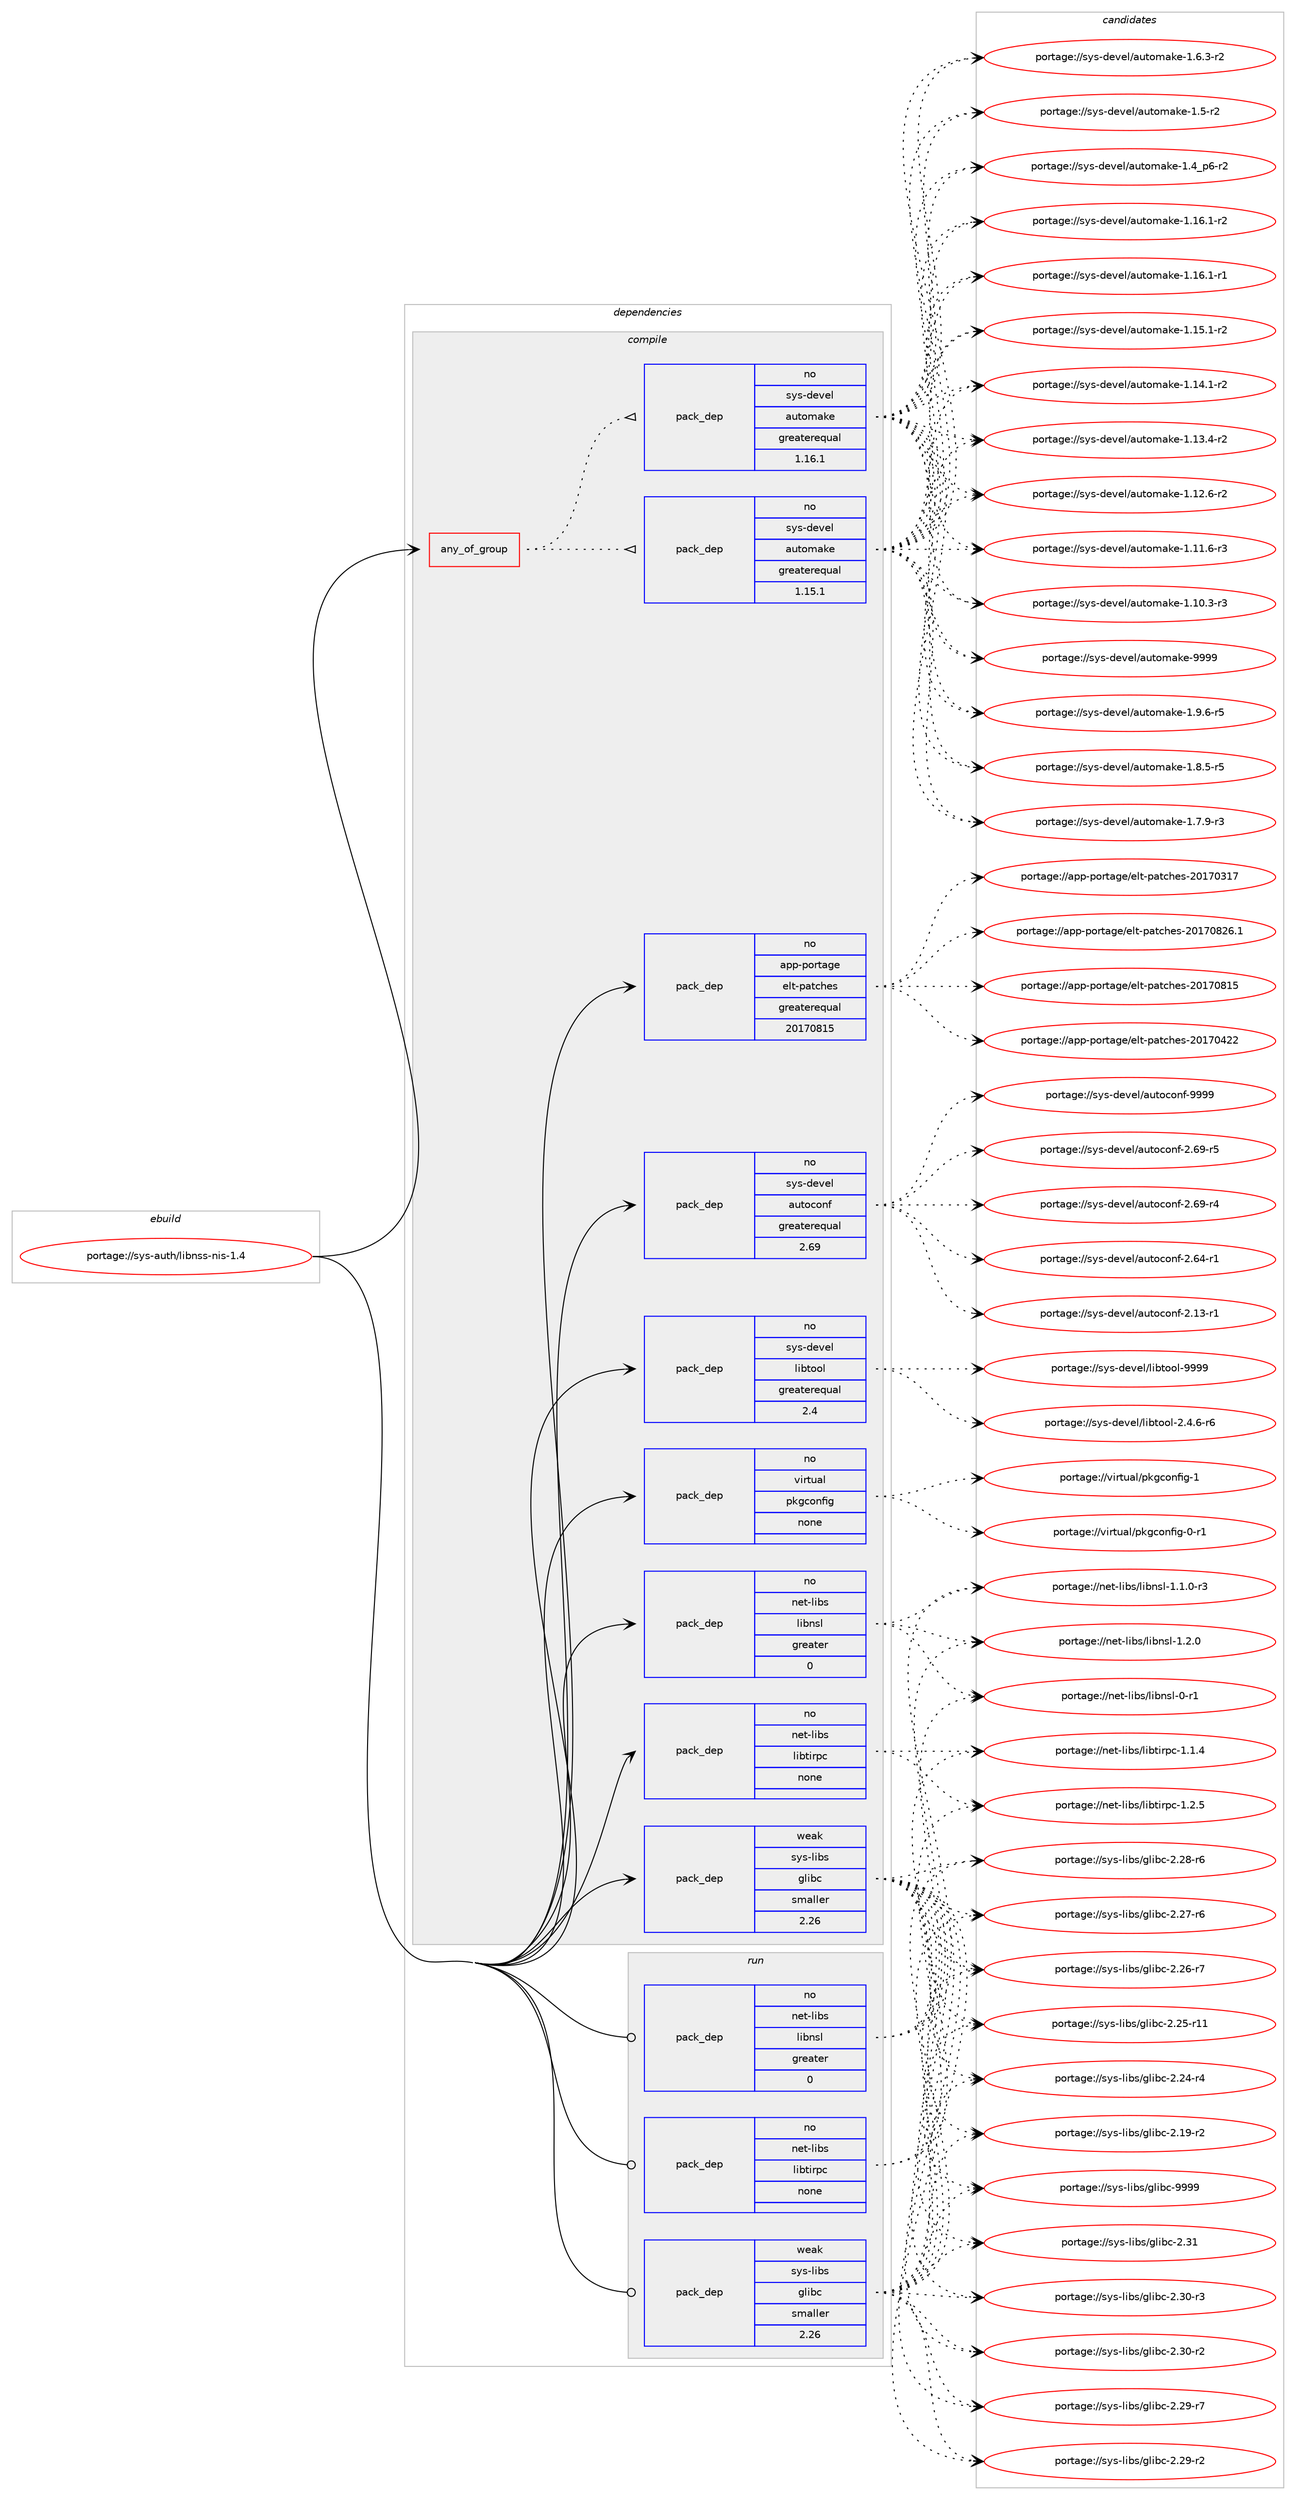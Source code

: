 digraph prolog {

# *************
# Graph options
# *************

newrank=true;
concentrate=true;
compound=true;
graph [rankdir=LR,fontname=Helvetica,fontsize=10,ranksep=1.5];#, ranksep=2.5, nodesep=0.2];
edge  [arrowhead=vee];
node  [fontname=Helvetica,fontsize=10];

# **********
# The ebuild
# **********

subgraph cluster_leftcol {
color=gray;
rank=same;
label=<<i>ebuild</i>>;
id [label="portage://sys-auth/libnss-nis-1.4", color=red, width=4, href="../sys-auth/libnss-nis-1.4.svg"];
}

# ****************
# The dependencies
# ****************

subgraph cluster_midcol {
color=gray;
label=<<i>dependencies</i>>;
subgraph cluster_compile {
fillcolor="#eeeeee";
style=filled;
label=<<i>compile</i>>;
subgraph any1202 {
dependency62962 [label=<<TABLE BORDER="0" CELLBORDER="1" CELLSPACING="0" CELLPADDING="4"><TR><TD CELLPADDING="10">any_of_group</TD></TR></TABLE>>, shape=none, color=red];subgraph pack48685 {
dependency62963 [label=<<TABLE BORDER="0" CELLBORDER="1" CELLSPACING="0" CELLPADDING="4" WIDTH="220"><TR><TD ROWSPAN="6" CELLPADDING="30">pack_dep</TD></TR><TR><TD WIDTH="110">no</TD></TR><TR><TD>sys-devel</TD></TR><TR><TD>automake</TD></TR><TR><TD>greaterequal</TD></TR><TR><TD>1.16.1</TD></TR></TABLE>>, shape=none, color=blue];
}
dependency62962:e -> dependency62963:w [weight=20,style="dotted",arrowhead="oinv"];
subgraph pack48686 {
dependency62964 [label=<<TABLE BORDER="0" CELLBORDER="1" CELLSPACING="0" CELLPADDING="4" WIDTH="220"><TR><TD ROWSPAN="6" CELLPADDING="30">pack_dep</TD></TR><TR><TD WIDTH="110">no</TD></TR><TR><TD>sys-devel</TD></TR><TR><TD>automake</TD></TR><TR><TD>greaterequal</TD></TR><TR><TD>1.15.1</TD></TR></TABLE>>, shape=none, color=blue];
}
dependency62962:e -> dependency62964:w [weight=20,style="dotted",arrowhead="oinv"];
}
id:e -> dependency62962:w [weight=20,style="solid",arrowhead="vee"];
subgraph pack48687 {
dependency62965 [label=<<TABLE BORDER="0" CELLBORDER="1" CELLSPACING="0" CELLPADDING="4" WIDTH="220"><TR><TD ROWSPAN="6" CELLPADDING="30">pack_dep</TD></TR><TR><TD WIDTH="110">no</TD></TR><TR><TD>app-portage</TD></TR><TR><TD>elt-patches</TD></TR><TR><TD>greaterequal</TD></TR><TR><TD>20170815</TD></TR></TABLE>>, shape=none, color=blue];
}
id:e -> dependency62965:w [weight=20,style="solid",arrowhead="vee"];
subgraph pack48688 {
dependency62966 [label=<<TABLE BORDER="0" CELLBORDER="1" CELLSPACING="0" CELLPADDING="4" WIDTH="220"><TR><TD ROWSPAN="6" CELLPADDING="30">pack_dep</TD></TR><TR><TD WIDTH="110">no</TD></TR><TR><TD>net-libs</TD></TR><TR><TD>libnsl</TD></TR><TR><TD>greater</TD></TR><TR><TD>0</TD></TR></TABLE>>, shape=none, color=blue];
}
id:e -> dependency62966:w [weight=20,style="solid",arrowhead="vee"];
subgraph pack48689 {
dependency62967 [label=<<TABLE BORDER="0" CELLBORDER="1" CELLSPACING="0" CELLPADDING="4" WIDTH="220"><TR><TD ROWSPAN="6" CELLPADDING="30">pack_dep</TD></TR><TR><TD WIDTH="110">no</TD></TR><TR><TD>net-libs</TD></TR><TR><TD>libtirpc</TD></TR><TR><TD>none</TD></TR><TR><TD></TD></TR></TABLE>>, shape=none, color=blue];
}
id:e -> dependency62967:w [weight=20,style="solid",arrowhead="vee"];
subgraph pack48690 {
dependency62968 [label=<<TABLE BORDER="0" CELLBORDER="1" CELLSPACING="0" CELLPADDING="4" WIDTH="220"><TR><TD ROWSPAN="6" CELLPADDING="30">pack_dep</TD></TR><TR><TD WIDTH="110">no</TD></TR><TR><TD>sys-devel</TD></TR><TR><TD>autoconf</TD></TR><TR><TD>greaterequal</TD></TR><TR><TD>2.69</TD></TR></TABLE>>, shape=none, color=blue];
}
id:e -> dependency62968:w [weight=20,style="solid",arrowhead="vee"];
subgraph pack48691 {
dependency62969 [label=<<TABLE BORDER="0" CELLBORDER="1" CELLSPACING="0" CELLPADDING="4" WIDTH="220"><TR><TD ROWSPAN="6" CELLPADDING="30">pack_dep</TD></TR><TR><TD WIDTH="110">no</TD></TR><TR><TD>sys-devel</TD></TR><TR><TD>libtool</TD></TR><TR><TD>greaterequal</TD></TR><TR><TD>2.4</TD></TR></TABLE>>, shape=none, color=blue];
}
id:e -> dependency62969:w [weight=20,style="solid",arrowhead="vee"];
subgraph pack48692 {
dependency62970 [label=<<TABLE BORDER="0" CELLBORDER="1" CELLSPACING="0" CELLPADDING="4" WIDTH="220"><TR><TD ROWSPAN="6" CELLPADDING="30">pack_dep</TD></TR><TR><TD WIDTH="110">no</TD></TR><TR><TD>virtual</TD></TR><TR><TD>pkgconfig</TD></TR><TR><TD>none</TD></TR><TR><TD></TD></TR></TABLE>>, shape=none, color=blue];
}
id:e -> dependency62970:w [weight=20,style="solid",arrowhead="vee"];
subgraph pack48693 {
dependency62971 [label=<<TABLE BORDER="0" CELLBORDER="1" CELLSPACING="0" CELLPADDING="4" WIDTH="220"><TR><TD ROWSPAN="6" CELLPADDING="30">pack_dep</TD></TR><TR><TD WIDTH="110">weak</TD></TR><TR><TD>sys-libs</TD></TR><TR><TD>glibc</TD></TR><TR><TD>smaller</TD></TR><TR><TD>2.26</TD></TR></TABLE>>, shape=none, color=blue];
}
id:e -> dependency62971:w [weight=20,style="solid",arrowhead="vee"];
}
subgraph cluster_compileandrun {
fillcolor="#eeeeee";
style=filled;
label=<<i>compile and run</i>>;
}
subgraph cluster_run {
fillcolor="#eeeeee";
style=filled;
label=<<i>run</i>>;
subgraph pack48694 {
dependency62972 [label=<<TABLE BORDER="0" CELLBORDER="1" CELLSPACING="0" CELLPADDING="4" WIDTH="220"><TR><TD ROWSPAN="6" CELLPADDING="30">pack_dep</TD></TR><TR><TD WIDTH="110">no</TD></TR><TR><TD>net-libs</TD></TR><TR><TD>libnsl</TD></TR><TR><TD>greater</TD></TR><TR><TD>0</TD></TR></TABLE>>, shape=none, color=blue];
}
id:e -> dependency62972:w [weight=20,style="solid",arrowhead="odot"];
subgraph pack48695 {
dependency62973 [label=<<TABLE BORDER="0" CELLBORDER="1" CELLSPACING="0" CELLPADDING="4" WIDTH="220"><TR><TD ROWSPAN="6" CELLPADDING="30">pack_dep</TD></TR><TR><TD WIDTH="110">no</TD></TR><TR><TD>net-libs</TD></TR><TR><TD>libtirpc</TD></TR><TR><TD>none</TD></TR><TR><TD></TD></TR></TABLE>>, shape=none, color=blue];
}
id:e -> dependency62973:w [weight=20,style="solid",arrowhead="odot"];
subgraph pack48696 {
dependency62974 [label=<<TABLE BORDER="0" CELLBORDER="1" CELLSPACING="0" CELLPADDING="4" WIDTH="220"><TR><TD ROWSPAN="6" CELLPADDING="30">pack_dep</TD></TR><TR><TD WIDTH="110">weak</TD></TR><TR><TD>sys-libs</TD></TR><TR><TD>glibc</TD></TR><TR><TD>smaller</TD></TR><TR><TD>2.26</TD></TR></TABLE>>, shape=none, color=blue];
}
id:e -> dependency62974:w [weight=20,style="solid",arrowhead="odot"];
}
}

# **************
# The candidates
# **************

subgraph cluster_choices {
rank=same;
color=gray;
label=<<i>candidates</i>>;

subgraph choice48685 {
color=black;
nodesep=1;
choice115121115451001011181011084797117116111109971071014557575757 [label="portage://sys-devel/automake-9999", color=red, width=4,href="../sys-devel/automake-9999.svg"];
choice115121115451001011181011084797117116111109971071014549465746544511453 [label="portage://sys-devel/automake-1.9.6-r5", color=red, width=4,href="../sys-devel/automake-1.9.6-r5.svg"];
choice115121115451001011181011084797117116111109971071014549465646534511453 [label="portage://sys-devel/automake-1.8.5-r5", color=red, width=4,href="../sys-devel/automake-1.8.5-r5.svg"];
choice115121115451001011181011084797117116111109971071014549465546574511451 [label="portage://sys-devel/automake-1.7.9-r3", color=red, width=4,href="../sys-devel/automake-1.7.9-r3.svg"];
choice115121115451001011181011084797117116111109971071014549465446514511450 [label="portage://sys-devel/automake-1.6.3-r2", color=red, width=4,href="../sys-devel/automake-1.6.3-r2.svg"];
choice11512111545100101118101108479711711611110997107101454946534511450 [label="portage://sys-devel/automake-1.5-r2", color=red, width=4,href="../sys-devel/automake-1.5-r2.svg"];
choice115121115451001011181011084797117116111109971071014549465295112544511450 [label="portage://sys-devel/automake-1.4_p6-r2", color=red, width=4,href="../sys-devel/automake-1.4_p6-r2.svg"];
choice11512111545100101118101108479711711611110997107101454946495446494511450 [label="portage://sys-devel/automake-1.16.1-r2", color=red, width=4,href="../sys-devel/automake-1.16.1-r2.svg"];
choice11512111545100101118101108479711711611110997107101454946495446494511449 [label="portage://sys-devel/automake-1.16.1-r1", color=red, width=4,href="../sys-devel/automake-1.16.1-r1.svg"];
choice11512111545100101118101108479711711611110997107101454946495346494511450 [label="portage://sys-devel/automake-1.15.1-r2", color=red, width=4,href="../sys-devel/automake-1.15.1-r2.svg"];
choice11512111545100101118101108479711711611110997107101454946495246494511450 [label="portage://sys-devel/automake-1.14.1-r2", color=red, width=4,href="../sys-devel/automake-1.14.1-r2.svg"];
choice11512111545100101118101108479711711611110997107101454946495146524511450 [label="portage://sys-devel/automake-1.13.4-r2", color=red, width=4,href="../sys-devel/automake-1.13.4-r2.svg"];
choice11512111545100101118101108479711711611110997107101454946495046544511450 [label="portage://sys-devel/automake-1.12.6-r2", color=red, width=4,href="../sys-devel/automake-1.12.6-r2.svg"];
choice11512111545100101118101108479711711611110997107101454946494946544511451 [label="portage://sys-devel/automake-1.11.6-r3", color=red, width=4,href="../sys-devel/automake-1.11.6-r3.svg"];
choice11512111545100101118101108479711711611110997107101454946494846514511451 [label="portage://sys-devel/automake-1.10.3-r3", color=red, width=4,href="../sys-devel/automake-1.10.3-r3.svg"];
dependency62963:e -> choice115121115451001011181011084797117116111109971071014557575757:w [style=dotted,weight="100"];
dependency62963:e -> choice115121115451001011181011084797117116111109971071014549465746544511453:w [style=dotted,weight="100"];
dependency62963:e -> choice115121115451001011181011084797117116111109971071014549465646534511453:w [style=dotted,weight="100"];
dependency62963:e -> choice115121115451001011181011084797117116111109971071014549465546574511451:w [style=dotted,weight="100"];
dependency62963:e -> choice115121115451001011181011084797117116111109971071014549465446514511450:w [style=dotted,weight="100"];
dependency62963:e -> choice11512111545100101118101108479711711611110997107101454946534511450:w [style=dotted,weight="100"];
dependency62963:e -> choice115121115451001011181011084797117116111109971071014549465295112544511450:w [style=dotted,weight="100"];
dependency62963:e -> choice11512111545100101118101108479711711611110997107101454946495446494511450:w [style=dotted,weight="100"];
dependency62963:e -> choice11512111545100101118101108479711711611110997107101454946495446494511449:w [style=dotted,weight="100"];
dependency62963:e -> choice11512111545100101118101108479711711611110997107101454946495346494511450:w [style=dotted,weight="100"];
dependency62963:e -> choice11512111545100101118101108479711711611110997107101454946495246494511450:w [style=dotted,weight="100"];
dependency62963:e -> choice11512111545100101118101108479711711611110997107101454946495146524511450:w [style=dotted,weight="100"];
dependency62963:e -> choice11512111545100101118101108479711711611110997107101454946495046544511450:w [style=dotted,weight="100"];
dependency62963:e -> choice11512111545100101118101108479711711611110997107101454946494946544511451:w [style=dotted,weight="100"];
dependency62963:e -> choice11512111545100101118101108479711711611110997107101454946494846514511451:w [style=dotted,weight="100"];
}
subgraph choice48686 {
color=black;
nodesep=1;
choice115121115451001011181011084797117116111109971071014557575757 [label="portage://sys-devel/automake-9999", color=red, width=4,href="../sys-devel/automake-9999.svg"];
choice115121115451001011181011084797117116111109971071014549465746544511453 [label="portage://sys-devel/automake-1.9.6-r5", color=red, width=4,href="../sys-devel/automake-1.9.6-r5.svg"];
choice115121115451001011181011084797117116111109971071014549465646534511453 [label="portage://sys-devel/automake-1.8.5-r5", color=red, width=4,href="../sys-devel/automake-1.8.5-r5.svg"];
choice115121115451001011181011084797117116111109971071014549465546574511451 [label="portage://sys-devel/automake-1.7.9-r3", color=red, width=4,href="../sys-devel/automake-1.7.9-r3.svg"];
choice115121115451001011181011084797117116111109971071014549465446514511450 [label="portage://sys-devel/automake-1.6.3-r2", color=red, width=4,href="../sys-devel/automake-1.6.3-r2.svg"];
choice11512111545100101118101108479711711611110997107101454946534511450 [label="portage://sys-devel/automake-1.5-r2", color=red, width=4,href="../sys-devel/automake-1.5-r2.svg"];
choice115121115451001011181011084797117116111109971071014549465295112544511450 [label="portage://sys-devel/automake-1.4_p6-r2", color=red, width=4,href="../sys-devel/automake-1.4_p6-r2.svg"];
choice11512111545100101118101108479711711611110997107101454946495446494511450 [label="portage://sys-devel/automake-1.16.1-r2", color=red, width=4,href="../sys-devel/automake-1.16.1-r2.svg"];
choice11512111545100101118101108479711711611110997107101454946495446494511449 [label="portage://sys-devel/automake-1.16.1-r1", color=red, width=4,href="../sys-devel/automake-1.16.1-r1.svg"];
choice11512111545100101118101108479711711611110997107101454946495346494511450 [label="portage://sys-devel/automake-1.15.1-r2", color=red, width=4,href="../sys-devel/automake-1.15.1-r2.svg"];
choice11512111545100101118101108479711711611110997107101454946495246494511450 [label="portage://sys-devel/automake-1.14.1-r2", color=red, width=4,href="../sys-devel/automake-1.14.1-r2.svg"];
choice11512111545100101118101108479711711611110997107101454946495146524511450 [label="portage://sys-devel/automake-1.13.4-r2", color=red, width=4,href="../sys-devel/automake-1.13.4-r2.svg"];
choice11512111545100101118101108479711711611110997107101454946495046544511450 [label="portage://sys-devel/automake-1.12.6-r2", color=red, width=4,href="../sys-devel/automake-1.12.6-r2.svg"];
choice11512111545100101118101108479711711611110997107101454946494946544511451 [label="portage://sys-devel/automake-1.11.6-r3", color=red, width=4,href="../sys-devel/automake-1.11.6-r3.svg"];
choice11512111545100101118101108479711711611110997107101454946494846514511451 [label="portage://sys-devel/automake-1.10.3-r3", color=red, width=4,href="../sys-devel/automake-1.10.3-r3.svg"];
dependency62964:e -> choice115121115451001011181011084797117116111109971071014557575757:w [style=dotted,weight="100"];
dependency62964:e -> choice115121115451001011181011084797117116111109971071014549465746544511453:w [style=dotted,weight="100"];
dependency62964:e -> choice115121115451001011181011084797117116111109971071014549465646534511453:w [style=dotted,weight="100"];
dependency62964:e -> choice115121115451001011181011084797117116111109971071014549465546574511451:w [style=dotted,weight="100"];
dependency62964:e -> choice115121115451001011181011084797117116111109971071014549465446514511450:w [style=dotted,weight="100"];
dependency62964:e -> choice11512111545100101118101108479711711611110997107101454946534511450:w [style=dotted,weight="100"];
dependency62964:e -> choice115121115451001011181011084797117116111109971071014549465295112544511450:w [style=dotted,weight="100"];
dependency62964:e -> choice11512111545100101118101108479711711611110997107101454946495446494511450:w [style=dotted,weight="100"];
dependency62964:e -> choice11512111545100101118101108479711711611110997107101454946495446494511449:w [style=dotted,weight="100"];
dependency62964:e -> choice11512111545100101118101108479711711611110997107101454946495346494511450:w [style=dotted,weight="100"];
dependency62964:e -> choice11512111545100101118101108479711711611110997107101454946495246494511450:w [style=dotted,weight="100"];
dependency62964:e -> choice11512111545100101118101108479711711611110997107101454946495146524511450:w [style=dotted,weight="100"];
dependency62964:e -> choice11512111545100101118101108479711711611110997107101454946495046544511450:w [style=dotted,weight="100"];
dependency62964:e -> choice11512111545100101118101108479711711611110997107101454946494946544511451:w [style=dotted,weight="100"];
dependency62964:e -> choice11512111545100101118101108479711711611110997107101454946494846514511451:w [style=dotted,weight="100"];
}
subgraph choice48687 {
color=black;
nodesep=1;
choice971121124511211111411697103101471011081164511297116991041011154550484955485650544649 [label="portage://app-portage/elt-patches-20170826.1", color=red, width=4,href="../app-portage/elt-patches-20170826.1.svg"];
choice97112112451121111141169710310147101108116451129711699104101115455048495548564953 [label="portage://app-portage/elt-patches-20170815", color=red, width=4,href="../app-portage/elt-patches-20170815.svg"];
choice97112112451121111141169710310147101108116451129711699104101115455048495548525050 [label="portage://app-portage/elt-patches-20170422", color=red, width=4,href="../app-portage/elt-patches-20170422.svg"];
choice97112112451121111141169710310147101108116451129711699104101115455048495548514955 [label="portage://app-portage/elt-patches-20170317", color=red, width=4,href="../app-portage/elt-patches-20170317.svg"];
dependency62965:e -> choice971121124511211111411697103101471011081164511297116991041011154550484955485650544649:w [style=dotted,weight="100"];
dependency62965:e -> choice97112112451121111141169710310147101108116451129711699104101115455048495548564953:w [style=dotted,weight="100"];
dependency62965:e -> choice97112112451121111141169710310147101108116451129711699104101115455048495548525050:w [style=dotted,weight="100"];
dependency62965:e -> choice97112112451121111141169710310147101108116451129711699104101115455048495548514955:w [style=dotted,weight="100"];
}
subgraph choice48688 {
color=black;
nodesep=1;
choice11010111645108105981154710810598110115108454946504648 [label="portage://net-libs/libnsl-1.2.0", color=red, width=4,href="../net-libs/libnsl-1.2.0.svg"];
choice110101116451081059811547108105981101151084549464946484511451 [label="portage://net-libs/libnsl-1.1.0-r3", color=red, width=4,href="../net-libs/libnsl-1.1.0-r3.svg"];
choice1101011164510810598115471081059811011510845484511449 [label="portage://net-libs/libnsl-0-r1", color=red, width=4,href="../net-libs/libnsl-0-r1.svg"];
dependency62966:e -> choice11010111645108105981154710810598110115108454946504648:w [style=dotted,weight="100"];
dependency62966:e -> choice110101116451081059811547108105981101151084549464946484511451:w [style=dotted,weight="100"];
dependency62966:e -> choice1101011164510810598115471081059811011510845484511449:w [style=dotted,weight="100"];
}
subgraph choice48689 {
color=black;
nodesep=1;
choice1101011164510810598115471081059811610511411299454946504653 [label="portage://net-libs/libtirpc-1.2.5", color=red, width=4,href="../net-libs/libtirpc-1.2.5.svg"];
choice1101011164510810598115471081059811610511411299454946494652 [label="portage://net-libs/libtirpc-1.1.4", color=red, width=4,href="../net-libs/libtirpc-1.1.4.svg"];
dependency62967:e -> choice1101011164510810598115471081059811610511411299454946504653:w [style=dotted,weight="100"];
dependency62967:e -> choice1101011164510810598115471081059811610511411299454946494652:w [style=dotted,weight="100"];
}
subgraph choice48690 {
color=black;
nodesep=1;
choice115121115451001011181011084797117116111991111101024557575757 [label="portage://sys-devel/autoconf-9999", color=red, width=4,href="../sys-devel/autoconf-9999.svg"];
choice1151211154510010111810110847971171161119911111010245504654574511453 [label="portage://sys-devel/autoconf-2.69-r5", color=red, width=4,href="../sys-devel/autoconf-2.69-r5.svg"];
choice1151211154510010111810110847971171161119911111010245504654574511452 [label="portage://sys-devel/autoconf-2.69-r4", color=red, width=4,href="../sys-devel/autoconf-2.69-r4.svg"];
choice1151211154510010111810110847971171161119911111010245504654524511449 [label="portage://sys-devel/autoconf-2.64-r1", color=red, width=4,href="../sys-devel/autoconf-2.64-r1.svg"];
choice1151211154510010111810110847971171161119911111010245504649514511449 [label="portage://sys-devel/autoconf-2.13-r1", color=red, width=4,href="../sys-devel/autoconf-2.13-r1.svg"];
dependency62968:e -> choice115121115451001011181011084797117116111991111101024557575757:w [style=dotted,weight="100"];
dependency62968:e -> choice1151211154510010111810110847971171161119911111010245504654574511453:w [style=dotted,weight="100"];
dependency62968:e -> choice1151211154510010111810110847971171161119911111010245504654574511452:w [style=dotted,weight="100"];
dependency62968:e -> choice1151211154510010111810110847971171161119911111010245504654524511449:w [style=dotted,weight="100"];
dependency62968:e -> choice1151211154510010111810110847971171161119911111010245504649514511449:w [style=dotted,weight="100"];
}
subgraph choice48691 {
color=black;
nodesep=1;
choice1151211154510010111810110847108105981161111111084557575757 [label="portage://sys-devel/libtool-9999", color=red, width=4,href="../sys-devel/libtool-9999.svg"];
choice1151211154510010111810110847108105981161111111084550465246544511454 [label="portage://sys-devel/libtool-2.4.6-r6", color=red, width=4,href="../sys-devel/libtool-2.4.6-r6.svg"];
dependency62969:e -> choice1151211154510010111810110847108105981161111111084557575757:w [style=dotted,weight="100"];
dependency62969:e -> choice1151211154510010111810110847108105981161111111084550465246544511454:w [style=dotted,weight="100"];
}
subgraph choice48692 {
color=black;
nodesep=1;
choice1181051141161179710847112107103991111101021051034549 [label="portage://virtual/pkgconfig-1", color=red, width=4,href="../virtual/pkgconfig-1.svg"];
choice11810511411611797108471121071039911111010210510345484511449 [label="portage://virtual/pkgconfig-0-r1", color=red, width=4,href="../virtual/pkgconfig-0-r1.svg"];
dependency62970:e -> choice1181051141161179710847112107103991111101021051034549:w [style=dotted,weight="100"];
dependency62970:e -> choice11810511411611797108471121071039911111010210510345484511449:w [style=dotted,weight="100"];
}
subgraph choice48693 {
color=black;
nodesep=1;
choice11512111545108105981154710310810598994557575757 [label="portage://sys-libs/glibc-9999", color=red, width=4,href="../sys-libs/glibc-9999.svg"];
choice11512111545108105981154710310810598994550465149 [label="portage://sys-libs/glibc-2.31", color=red, width=4,href="../sys-libs/glibc-2.31.svg"];
choice115121115451081059811547103108105989945504651484511451 [label="portage://sys-libs/glibc-2.30-r3", color=red, width=4,href="../sys-libs/glibc-2.30-r3.svg"];
choice115121115451081059811547103108105989945504651484511450 [label="portage://sys-libs/glibc-2.30-r2", color=red, width=4,href="../sys-libs/glibc-2.30-r2.svg"];
choice115121115451081059811547103108105989945504650574511455 [label="portage://sys-libs/glibc-2.29-r7", color=red, width=4,href="../sys-libs/glibc-2.29-r7.svg"];
choice115121115451081059811547103108105989945504650574511450 [label="portage://sys-libs/glibc-2.29-r2", color=red, width=4,href="../sys-libs/glibc-2.29-r2.svg"];
choice115121115451081059811547103108105989945504650564511454 [label="portage://sys-libs/glibc-2.28-r6", color=red, width=4,href="../sys-libs/glibc-2.28-r6.svg"];
choice115121115451081059811547103108105989945504650554511454 [label="portage://sys-libs/glibc-2.27-r6", color=red, width=4,href="../sys-libs/glibc-2.27-r6.svg"];
choice115121115451081059811547103108105989945504650544511455 [label="portage://sys-libs/glibc-2.26-r7", color=red, width=4,href="../sys-libs/glibc-2.26-r7.svg"];
choice11512111545108105981154710310810598994550465053451144949 [label="portage://sys-libs/glibc-2.25-r11", color=red, width=4,href="../sys-libs/glibc-2.25-r11.svg"];
choice115121115451081059811547103108105989945504650524511452 [label="portage://sys-libs/glibc-2.24-r4", color=red, width=4,href="../sys-libs/glibc-2.24-r4.svg"];
choice115121115451081059811547103108105989945504649574511450 [label="portage://sys-libs/glibc-2.19-r2", color=red, width=4,href="../sys-libs/glibc-2.19-r2.svg"];
dependency62971:e -> choice11512111545108105981154710310810598994557575757:w [style=dotted,weight="100"];
dependency62971:e -> choice11512111545108105981154710310810598994550465149:w [style=dotted,weight="100"];
dependency62971:e -> choice115121115451081059811547103108105989945504651484511451:w [style=dotted,weight="100"];
dependency62971:e -> choice115121115451081059811547103108105989945504651484511450:w [style=dotted,weight="100"];
dependency62971:e -> choice115121115451081059811547103108105989945504650574511455:w [style=dotted,weight="100"];
dependency62971:e -> choice115121115451081059811547103108105989945504650574511450:w [style=dotted,weight="100"];
dependency62971:e -> choice115121115451081059811547103108105989945504650564511454:w [style=dotted,weight="100"];
dependency62971:e -> choice115121115451081059811547103108105989945504650554511454:w [style=dotted,weight="100"];
dependency62971:e -> choice115121115451081059811547103108105989945504650544511455:w [style=dotted,weight="100"];
dependency62971:e -> choice11512111545108105981154710310810598994550465053451144949:w [style=dotted,weight="100"];
dependency62971:e -> choice115121115451081059811547103108105989945504650524511452:w [style=dotted,weight="100"];
dependency62971:e -> choice115121115451081059811547103108105989945504649574511450:w [style=dotted,weight="100"];
}
subgraph choice48694 {
color=black;
nodesep=1;
choice11010111645108105981154710810598110115108454946504648 [label="portage://net-libs/libnsl-1.2.0", color=red, width=4,href="../net-libs/libnsl-1.2.0.svg"];
choice110101116451081059811547108105981101151084549464946484511451 [label="portage://net-libs/libnsl-1.1.0-r3", color=red, width=4,href="../net-libs/libnsl-1.1.0-r3.svg"];
choice1101011164510810598115471081059811011510845484511449 [label="portage://net-libs/libnsl-0-r1", color=red, width=4,href="../net-libs/libnsl-0-r1.svg"];
dependency62972:e -> choice11010111645108105981154710810598110115108454946504648:w [style=dotted,weight="100"];
dependency62972:e -> choice110101116451081059811547108105981101151084549464946484511451:w [style=dotted,weight="100"];
dependency62972:e -> choice1101011164510810598115471081059811011510845484511449:w [style=dotted,weight="100"];
}
subgraph choice48695 {
color=black;
nodesep=1;
choice1101011164510810598115471081059811610511411299454946504653 [label="portage://net-libs/libtirpc-1.2.5", color=red, width=4,href="../net-libs/libtirpc-1.2.5.svg"];
choice1101011164510810598115471081059811610511411299454946494652 [label="portage://net-libs/libtirpc-1.1.4", color=red, width=4,href="../net-libs/libtirpc-1.1.4.svg"];
dependency62973:e -> choice1101011164510810598115471081059811610511411299454946504653:w [style=dotted,weight="100"];
dependency62973:e -> choice1101011164510810598115471081059811610511411299454946494652:w [style=dotted,weight="100"];
}
subgraph choice48696 {
color=black;
nodesep=1;
choice11512111545108105981154710310810598994557575757 [label="portage://sys-libs/glibc-9999", color=red, width=4,href="../sys-libs/glibc-9999.svg"];
choice11512111545108105981154710310810598994550465149 [label="portage://sys-libs/glibc-2.31", color=red, width=4,href="../sys-libs/glibc-2.31.svg"];
choice115121115451081059811547103108105989945504651484511451 [label="portage://sys-libs/glibc-2.30-r3", color=red, width=4,href="../sys-libs/glibc-2.30-r3.svg"];
choice115121115451081059811547103108105989945504651484511450 [label="portage://sys-libs/glibc-2.30-r2", color=red, width=4,href="../sys-libs/glibc-2.30-r2.svg"];
choice115121115451081059811547103108105989945504650574511455 [label="portage://sys-libs/glibc-2.29-r7", color=red, width=4,href="../sys-libs/glibc-2.29-r7.svg"];
choice115121115451081059811547103108105989945504650574511450 [label="portage://sys-libs/glibc-2.29-r2", color=red, width=4,href="../sys-libs/glibc-2.29-r2.svg"];
choice115121115451081059811547103108105989945504650564511454 [label="portage://sys-libs/glibc-2.28-r6", color=red, width=4,href="../sys-libs/glibc-2.28-r6.svg"];
choice115121115451081059811547103108105989945504650554511454 [label="portage://sys-libs/glibc-2.27-r6", color=red, width=4,href="../sys-libs/glibc-2.27-r6.svg"];
choice115121115451081059811547103108105989945504650544511455 [label="portage://sys-libs/glibc-2.26-r7", color=red, width=4,href="../sys-libs/glibc-2.26-r7.svg"];
choice11512111545108105981154710310810598994550465053451144949 [label="portage://sys-libs/glibc-2.25-r11", color=red, width=4,href="../sys-libs/glibc-2.25-r11.svg"];
choice115121115451081059811547103108105989945504650524511452 [label="portage://sys-libs/glibc-2.24-r4", color=red, width=4,href="../sys-libs/glibc-2.24-r4.svg"];
choice115121115451081059811547103108105989945504649574511450 [label="portage://sys-libs/glibc-2.19-r2", color=red, width=4,href="../sys-libs/glibc-2.19-r2.svg"];
dependency62974:e -> choice11512111545108105981154710310810598994557575757:w [style=dotted,weight="100"];
dependency62974:e -> choice11512111545108105981154710310810598994550465149:w [style=dotted,weight="100"];
dependency62974:e -> choice115121115451081059811547103108105989945504651484511451:w [style=dotted,weight="100"];
dependency62974:e -> choice115121115451081059811547103108105989945504651484511450:w [style=dotted,weight="100"];
dependency62974:e -> choice115121115451081059811547103108105989945504650574511455:w [style=dotted,weight="100"];
dependency62974:e -> choice115121115451081059811547103108105989945504650574511450:w [style=dotted,weight="100"];
dependency62974:e -> choice115121115451081059811547103108105989945504650564511454:w [style=dotted,weight="100"];
dependency62974:e -> choice115121115451081059811547103108105989945504650554511454:w [style=dotted,weight="100"];
dependency62974:e -> choice115121115451081059811547103108105989945504650544511455:w [style=dotted,weight="100"];
dependency62974:e -> choice11512111545108105981154710310810598994550465053451144949:w [style=dotted,weight="100"];
dependency62974:e -> choice115121115451081059811547103108105989945504650524511452:w [style=dotted,weight="100"];
dependency62974:e -> choice115121115451081059811547103108105989945504649574511450:w [style=dotted,weight="100"];
}
}

}
